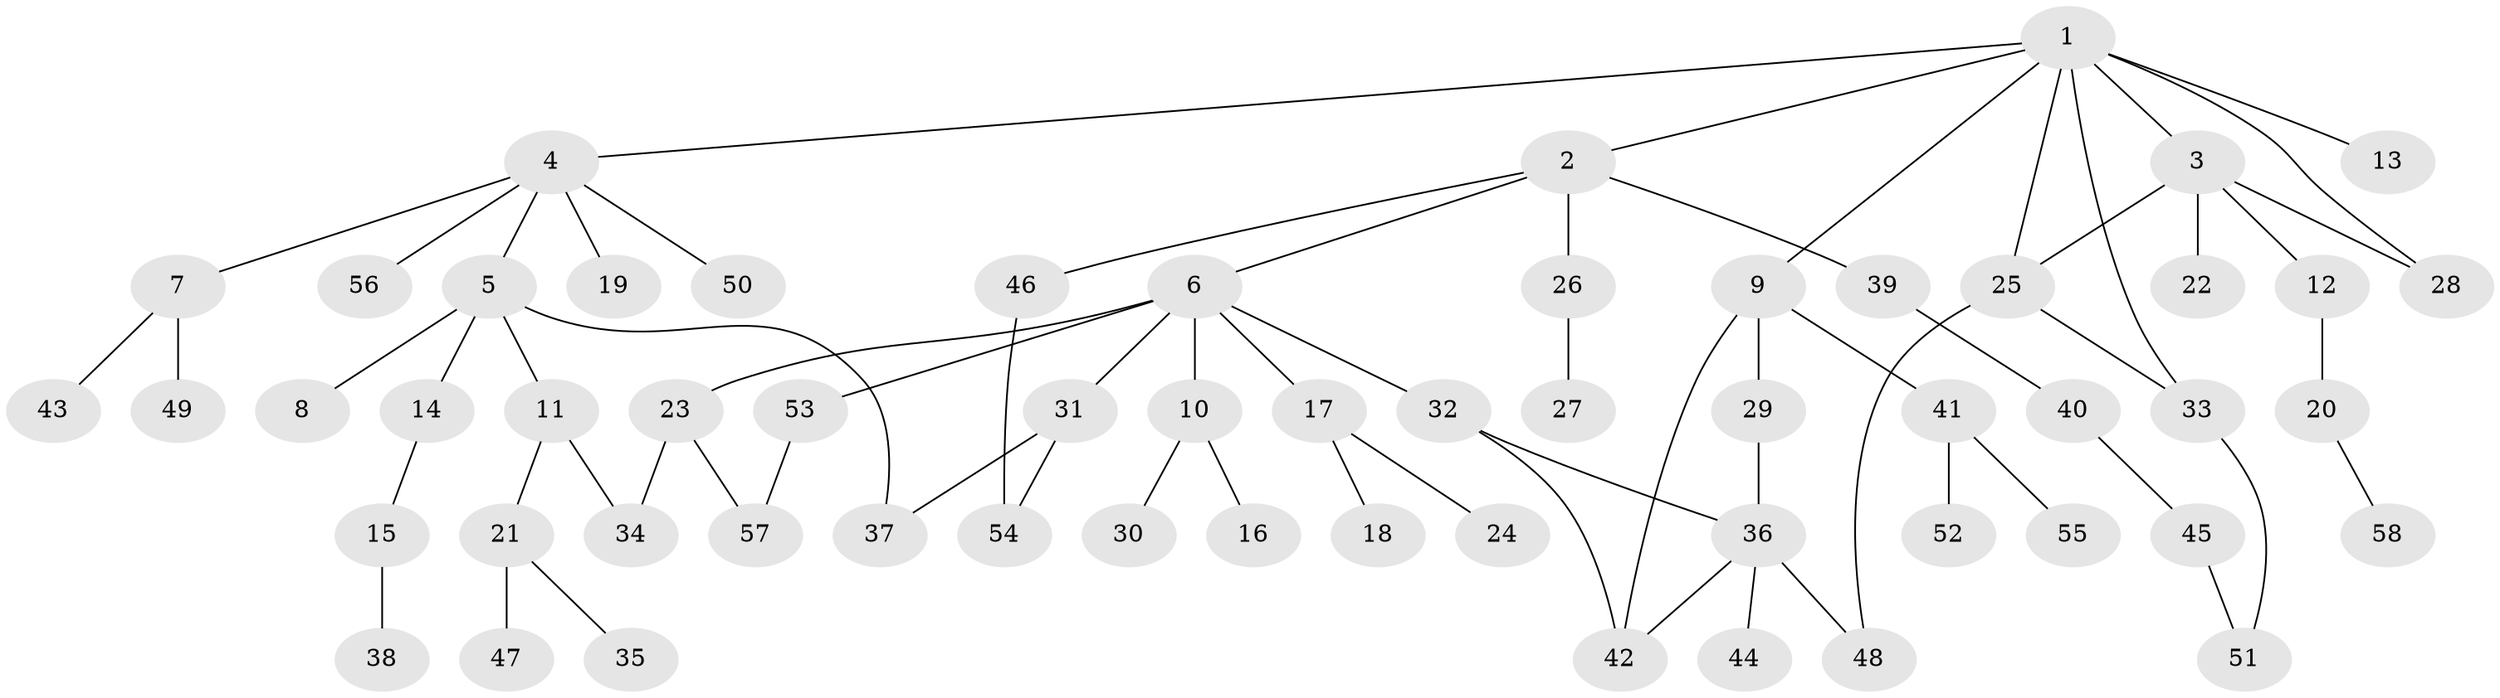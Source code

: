 // coarse degree distribution, {7: 0.02631578947368421, 5: 0.13157894736842105, 6: 0.02631578947368421, 8: 0.02631578947368421, 2: 0.3684210526315789, 1: 0.3684210526315789, 3: 0.05263157894736842}
// Generated by graph-tools (version 1.1) at 2025/51/02/27/25 19:51:39]
// undirected, 58 vertices, 69 edges
graph export_dot {
graph [start="1"]
  node [color=gray90,style=filled];
  1;
  2;
  3;
  4;
  5;
  6;
  7;
  8;
  9;
  10;
  11;
  12;
  13;
  14;
  15;
  16;
  17;
  18;
  19;
  20;
  21;
  22;
  23;
  24;
  25;
  26;
  27;
  28;
  29;
  30;
  31;
  32;
  33;
  34;
  35;
  36;
  37;
  38;
  39;
  40;
  41;
  42;
  43;
  44;
  45;
  46;
  47;
  48;
  49;
  50;
  51;
  52;
  53;
  54;
  55;
  56;
  57;
  58;
  1 -- 2;
  1 -- 3;
  1 -- 4;
  1 -- 9;
  1 -- 13;
  1 -- 33;
  1 -- 25;
  1 -- 28;
  2 -- 6;
  2 -- 26;
  2 -- 39;
  2 -- 46;
  3 -- 12;
  3 -- 22;
  3 -- 25;
  3 -- 28;
  4 -- 5;
  4 -- 7;
  4 -- 19;
  4 -- 50;
  4 -- 56;
  5 -- 8;
  5 -- 11;
  5 -- 14;
  5 -- 37;
  6 -- 10;
  6 -- 17;
  6 -- 23;
  6 -- 31;
  6 -- 32;
  6 -- 53;
  7 -- 43;
  7 -- 49;
  9 -- 29;
  9 -- 41;
  9 -- 42;
  10 -- 16;
  10 -- 30;
  11 -- 21;
  11 -- 34;
  12 -- 20;
  14 -- 15;
  15 -- 38;
  17 -- 18;
  17 -- 24;
  20 -- 58;
  21 -- 35;
  21 -- 47;
  23 -- 34;
  23 -- 57;
  25 -- 33;
  25 -- 48;
  26 -- 27;
  29 -- 36;
  31 -- 37;
  31 -- 54;
  32 -- 42;
  32 -- 36;
  33 -- 51;
  36 -- 44;
  36 -- 48;
  36 -- 42;
  39 -- 40;
  40 -- 45;
  41 -- 52;
  41 -- 55;
  45 -- 51;
  46 -- 54;
  53 -- 57;
}
